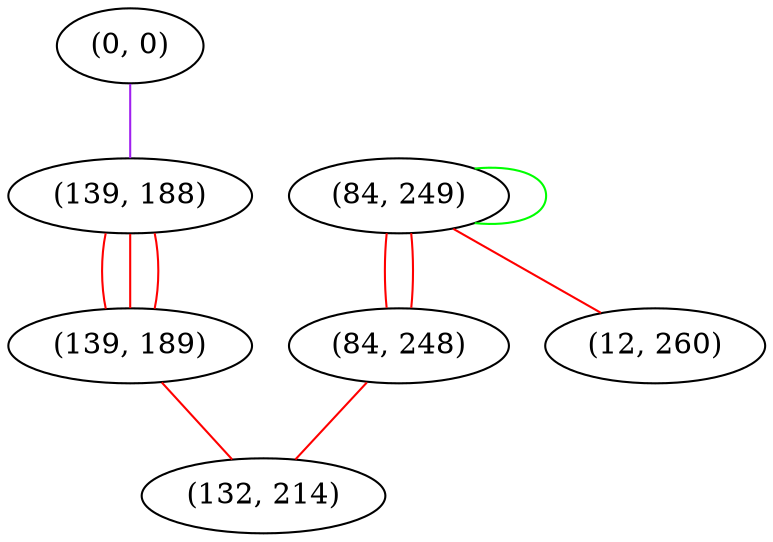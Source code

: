 graph "" {
"(0, 0)";
"(84, 249)";
"(84, 248)";
"(139, 188)";
"(139, 189)";
"(12, 260)";
"(132, 214)";
"(0, 0)" -- "(139, 188)"  [color=purple, key=0, weight=4];
"(84, 249)" -- "(12, 260)"  [color=red, key=0, weight=1];
"(84, 249)" -- "(84, 249)"  [color=green, key=0, weight=2];
"(84, 249)" -- "(84, 248)"  [color=red, key=0, weight=1];
"(84, 249)" -- "(84, 248)"  [color=red, key=1, weight=1];
"(84, 248)" -- "(132, 214)"  [color=red, key=0, weight=1];
"(139, 188)" -- "(139, 189)"  [color=red, key=0, weight=1];
"(139, 188)" -- "(139, 189)"  [color=red, key=1, weight=1];
"(139, 188)" -- "(139, 189)"  [color=red, key=2, weight=1];
"(139, 189)" -- "(132, 214)"  [color=red, key=0, weight=1];
}
